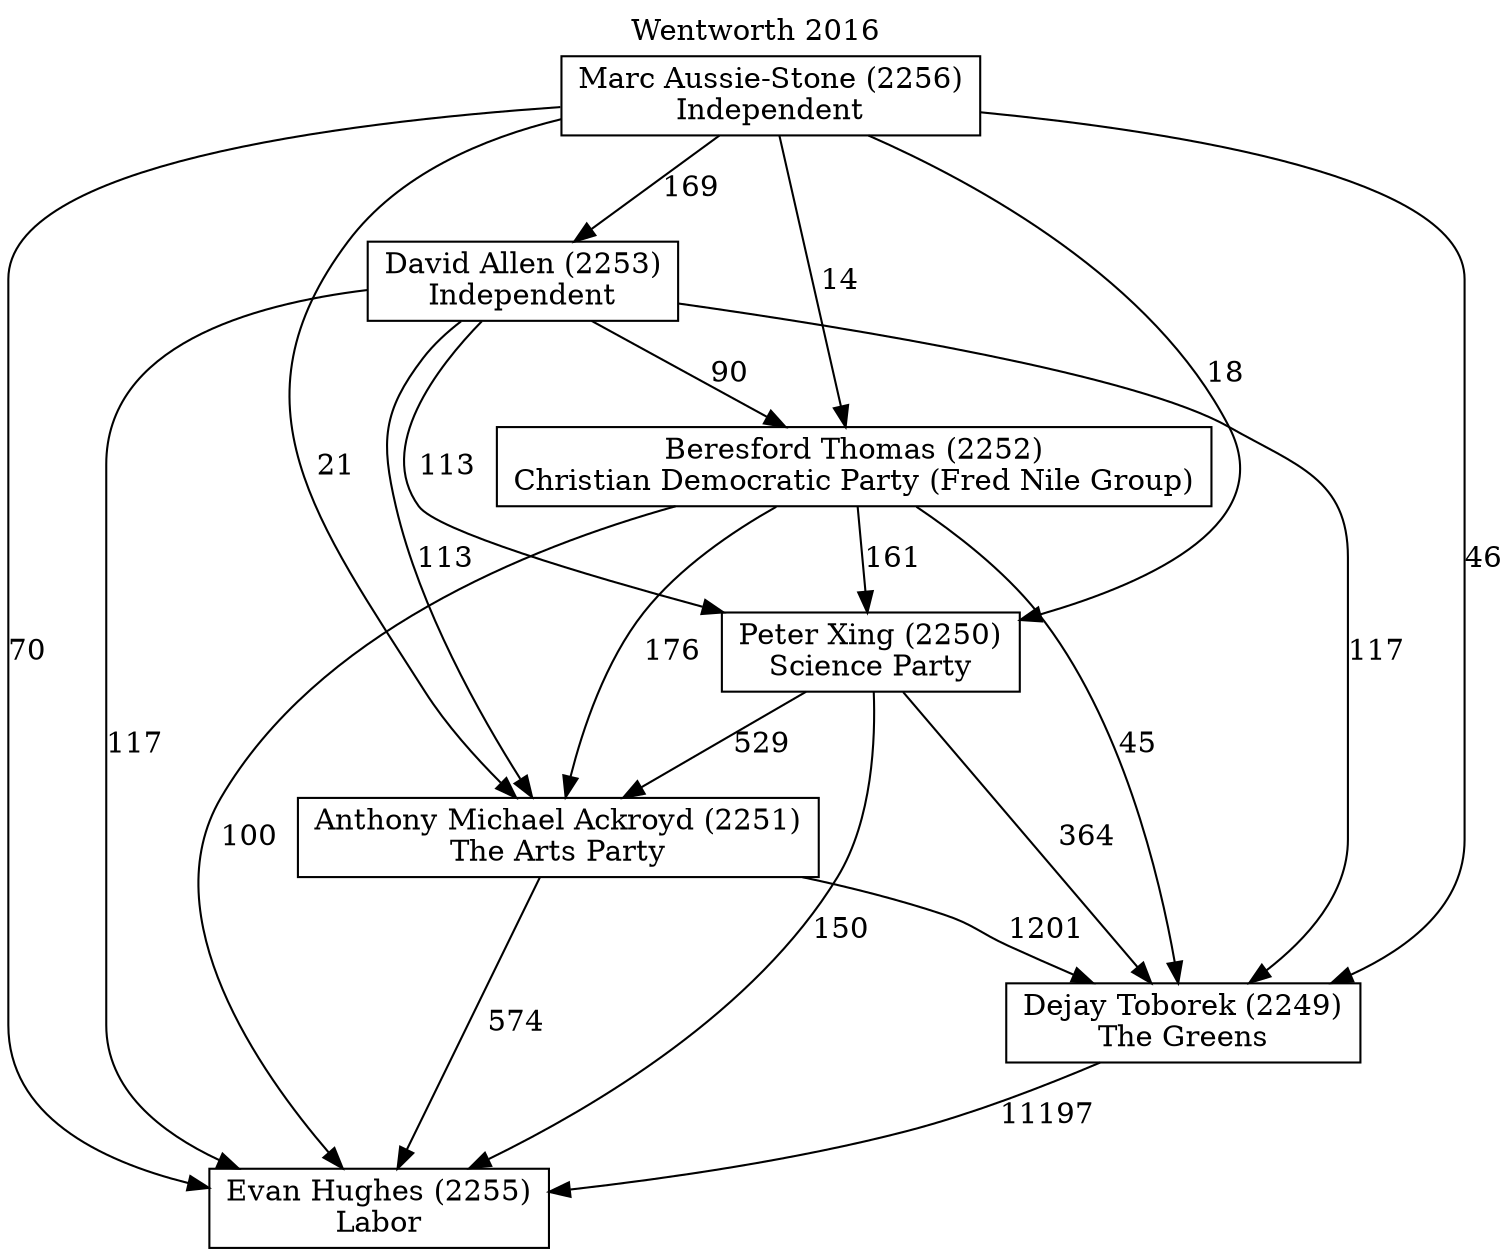 // House preference flow
digraph "Evan Hughes (2255)_Wentworth_2016" {
	graph [label="Wentworth 2016" labelloc=t mclimit=10]
	node [shape=box]
	"Marc Aussie-Stone (2256)" [label="Marc Aussie-Stone (2256)
Independent"]
	"David Allen (2253)" [label="David Allen (2253)
Independent"]
	"Dejay Toborek (2249)" [label="Dejay Toborek (2249)
The Greens"]
	"Anthony Michael Ackroyd (2251)" [label="Anthony Michael Ackroyd (2251)
The Arts Party"]
	"Peter Xing (2250)" [label="Peter Xing (2250)
Science Party"]
	"Beresford Thomas (2252)" [label="Beresford Thomas (2252)
Christian Democratic Party (Fred Nile Group)"]
	"Evan Hughes (2255)" [label="Evan Hughes (2255)
Labor"]
	"Marc Aussie-Stone (2256)" -> "Dejay Toborek (2249)" [label=46]
	"Marc Aussie-Stone (2256)" -> "Beresford Thomas (2252)" [label=14]
	"Anthony Michael Ackroyd (2251)" -> "Dejay Toborek (2249)" [label=1201]
	"Beresford Thomas (2252)" -> "Anthony Michael Ackroyd (2251)" [label=176]
	"David Allen (2253)" -> "Evan Hughes (2255)" [label=117]
	"David Allen (2253)" -> "Dejay Toborek (2249)" [label=117]
	"David Allen (2253)" -> "Peter Xing (2250)" [label=113]
	"Peter Xing (2250)" -> "Evan Hughes (2255)" [label=150]
	"Marc Aussie-Stone (2256)" -> "Anthony Michael Ackroyd (2251)" [label=21]
	"David Allen (2253)" -> "Anthony Michael Ackroyd (2251)" [label=113]
	"Peter Xing (2250)" -> "Dejay Toborek (2249)" [label=364]
	"Marc Aussie-Stone (2256)" -> "Peter Xing (2250)" [label=18]
	"Peter Xing (2250)" -> "Anthony Michael Ackroyd (2251)" [label=529]
	"Dejay Toborek (2249)" -> "Evan Hughes (2255)" [label=11197]
	"Marc Aussie-Stone (2256)" -> "David Allen (2253)" [label=169]
	"David Allen (2253)" -> "Beresford Thomas (2252)" [label=90]
	"Beresford Thomas (2252)" -> "Evan Hughes (2255)" [label=100]
	"Beresford Thomas (2252)" -> "Dejay Toborek (2249)" [label=45]
	"Anthony Michael Ackroyd (2251)" -> "Evan Hughes (2255)" [label=574]
	"Marc Aussie-Stone (2256)" -> "Evan Hughes (2255)" [label=70]
	"Beresford Thomas (2252)" -> "Peter Xing (2250)" [label=161]
}
